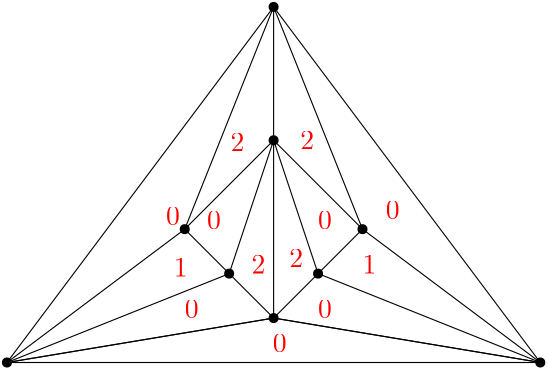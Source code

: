 <?xml version="1.0"?>
<!DOCTYPE ipe SYSTEM "ipe.dtd">
<ipe version="70206" creator="Ipe 7.2.6">
<info created="D:20170409215740" modified="D:20170518105919"/>
<ipestyle name="basic">
<symbol name="arrow/arc(spx)">
<path stroke="sym-stroke" fill="sym-stroke" pen="sym-pen">
0 0 m
-1 0.333 l
-1 -0.333 l
h
</path>
</symbol>
<symbol name="arrow/farc(spx)">
<path stroke="sym-stroke" fill="white" pen="sym-pen">
0 0 m
-1 0.333 l
-1 -0.333 l
h
</path>
</symbol>
<symbol name="arrow/ptarc(spx)">
<path stroke="sym-stroke" fill="sym-stroke" pen="sym-pen">
0 0 m
-1 0.333 l
-0.8 0 l
-1 -0.333 l
h
</path>
</symbol>
<symbol name="arrow/fptarc(spx)">
<path stroke="sym-stroke" fill="white" pen="sym-pen">
0 0 m
-1 0.333 l
-0.8 0 l
-1 -0.333 l
h
</path>
</symbol>
<symbol name="mark/circle(sx)" transformations="translations">
<path fill="sym-stroke">
0.6 0 0 0.6 0 0 e
0.4 0 0 0.4 0 0 e
</path>
</symbol>
<symbol name="mark/disk(sx)" transformations="translations">
<path fill="sym-stroke">
0.6 0 0 0.6 0 0 e
</path>
</symbol>
<symbol name="mark/fdisk(sfx)" transformations="translations">
<group>
<path fill="sym-fill">
0.5 0 0 0.5 0 0 e
</path>
<path fill="sym-stroke" fillrule="eofill">
0.6 0 0 0.6 0 0 e
0.4 0 0 0.4 0 0 e
</path>
</group>
</symbol>
<symbol name="mark/box(sx)" transformations="translations">
<path fill="sym-stroke" fillrule="eofill">
-0.6 -0.6 m
0.6 -0.6 l
0.6 0.6 l
-0.6 0.6 l
h
-0.4 -0.4 m
0.4 -0.4 l
0.4 0.4 l
-0.4 0.4 l
h
</path>
</symbol>
<symbol name="mark/square(sx)" transformations="translations">
<path fill="sym-stroke">
-0.6 -0.6 m
0.6 -0.6 l
0.6 0.6 l
-0.6 0.6 l
h
</path>
</symbol>
<symbol name="mark/fsquare(sfx)" transformations="translations">
<group>
<path fill="sym-fill">
-0.5 -0.5 m
0.5 -0.5 l
0.5 0.5 l
-0.5 0.5 l
h
</path>
<path fill="sym-stroke" fillrule="eofill">
-0.6 -0.6 m
0.6 -0.6 l
0.6 0.6 l
-0.6 0.6 l
h
-0.4 -0.4 m
0.4 -0.4 l
0.4 0.4 l
-0.4 0.4 l
h
</path>
</group>
</symbol>
<symbol name="mark/cross(sx)" transformations="translations">
<group>
<path fill="sym-stroke">
-0.43 -0.57 m
0.57 0.43 l
0.43 0.57 l
-0.57 -0.43 l
h
</path>
<path fill="sym-stroke">
-0.43 0.57 m
0.57 -0.43 l
0.43 -0.57 l
-0.57 0.43 l
h
</path>
</group>
</symbol>
<symbol name="arrow/fnormal(spx)">
<path stroke="sym-stroke" fill="white" pen="sym-pen">
0 0 m
-1 0.333 l
-1 -0.333 l
h
</path>
</symbol>
<symbol name="arrow/pointed(spx)">
<path stroke="sym-stroke" fill="sym-stroke" pen="sym-pen">
0 0 m
-1 0.333 l
-0.8 0 l
-1 -0.333 l
h
</path>
</symbol>
<symbol name="arrow/fpointed(spx)">
<path stroke="sym-stroke" fill="white" pen="sym-pen">
0 0 m
-1 0.333 l
-0.8 0 l
-1 -0.333 l
h
</path>
</symbol>
<symbol name="arrow/linear(spx)">
<path stroke="sym-stroke" pen="sym-pen">
-1 0.333 m
0 0 l
-1 -0.333 l
</path>
</symbol>
<symbol name="arrow/fdouble(spx)">
<path stroke="sym-stroke" fill="white" pen="sym-pen">
0 0 m
-1 0.333 l
-1 -0.333 l
h
-1 0 m
-2 0.333 l
-2 -0.333 l
h
</path>
</symbol>
<symbol name="arrow/double(spx)">
<path stroke="sym-stroke" fill="sym-stroke" pen="sym-pen">
0 0 m
-1 0.333 l
-1 -0.333 l
h
-1 0 m
-2 0.333 l
-2 -0.333 l
h
</path>
</symbol>
<pen name="heavier" value="0.8"/>
<pen name="fat" value="1.2"/>
<pen name="ultrafat" value="2"/>
<symbolsize name="large" value="5"/>
<symbolsize name="small" value="2"/>
<symbolsize name="tiny" value="1.1"/>
<arrowsize name="large" value="10"/>
<arrowsize name="small" value="5"/>
<arrowsize name="tiny" value="3"/>
<color name="red" value="1 0 0"/>
<color name="green" value="0 1 0"/>
<color name="blue" value="0 0 1"/>
<color name="yellow" value="1 1 0"/>
<color name="orange" value="1 0.647 0"/>
<color name="gold" value="1 0.843 0"/>
<color name="purple" value="0.627 0.125 0.941"/>
<color name="gray" value="0.745"/>
<color name="brown" value="0.647 0.165 0.165"/>
<color name="navy" value="0 0 0.502"/>
<color name="pink" value="1 0.753 0.796"/>
<color name="seagreen" value="0.18 0.545 0.341"/>
<color name="turquoise" value="0.251 0.878 0.816"/>
<color name="violet" value="0.933 0.51 0.933"/>
<color name="darkblue" value="0 0 0.545"/>
<color name="darkcyan" value="0 0.545 0.545"/>
<color name="darkgray" value="0.663"/>
<color name="darkgreen" value="0 0.392 0"/>
<color name="darkmagenta" value="0.545 0 0.545"/>
<color name="darkorange" value="1 0.549 0"/>
<color name="darkred" value="0.545 0 0"/>
<color name="lightblue" value="0.678 0.847 0.902"/>
<color name="lightcyan" value="0.878 1 1"/>
<color name="lightgray" value="0.827"/>
<color name="lightgreen" value="0.565 0.933 0.565"/>
<color name="lightyellow" value="1 1 0.878"/>
<dashstyle name="dashed" value="[4] 0"/>
<dashstyle name="dotted" value="[1 3] 0"/>
<dashstyle name="dash dotted" value="[4 2 1 2] 0"/>
<dashstyle name="dash dot dotted" value="[4 2 1 2 1 2] 0"/>
<textsize name="large" value="\large"/>
<textsize name="small" value="\small"/>
<textsize name="tiny" value="\tiny"/>
<textsize name="Large" value="\Large"/>
<textsize name="LARGE" value="\LARGE"/>
<textsize name="huge" value="\huge"/>
<textsize name="Huge" value="\Huge"/>
<textsize name="footnote" value="\footnotesize"/>
<textstyle name="center" begin="\begin{center}" end="\end{center}"/>
<textstyle name="itemize" begin="\begin{itemize}" end="\end{itemize}"/>
<textstyle name="item" begin="\begin{itemize}\item{}" end="\end{itemize}"/>
<gridsize name="4 pts" value="4"/>
<gridsize name="8 pts (~3 mm)" value="8"/>
<gridsize name="16 pts (~6 mm)" value="16"/>
<gridsize name="32 pts (~12 mm)" value="32"/>
<gridsize name="10 pts (~3.5 mm)" value="10"/>
<gridsize name="20 pts (~7 mm)" value="20"/>
<gridsize name="14 pts (~5 mm)" value="14"/>
<gridsize name="28 pts (~10 mm)" value="28"/>
<gridsize name="56 pts (~20 mm)" value="56"/>
<anglesize name="90 deg" value="90"/>
<anglesize name="60 deg" value="60"/>
<anglesize name="45 deg" value="45"/>
<anglesize name="30 deg" value="30"/>
<anglesize name="22.5 deg" value="22.5"/>
<opacity name="10%" value="0.1"/>
<opacity name="30%" value="0.3"/>
<opacity name="50%" value="0.5"/>
<opacity name="75%" value="0.75"/>
<tiling name="falling" angle="-60" step="4" width="1"/>
<tiling name="rising" angle="30" step="4" width="1"/>
</ipestyle>
<page>
<layer name="alpha"/>
<view layers="alpha" active="alpha"/>
<use layer="alpha" matrix="1 0 0 1 -16 0" name="mark/disk(sx)" pos="16 16" size="normal" stroke="black"/>
<use matrix="1 0 0 1 0 16" name="mark/disk(sx)" pos="96 128" size="normal" stroke="black"/>
<use matrix="1 0 0 1 32 0" name="mark/disk(sx)" pos="160 16" size="normal" stroke="black"/>
<use name="mark/disk(sx)" pos="96 96" size="normal" stroke="black"/>
<use matrix="1 0 0 1 -16 -16" name="mark/disk(sx)" pos="80 80" size="normal" stroke="black"/>
<use matrix="1 0 0 1 16 -16" name="mark/disk(sx)" pos="112 80" size="normal" stroke="black"/>
<use matrix="1 0 0 1 0 -16" name="mark/disk(sx)" pos="80 64" size="normal" stroke="black"/>
<use matrix="1 0 0 1 0 -16" name="mark/disk(sx)" pos="112 64" size="normal" stroke="black"/>
<use matrix="1 0 0 1 0 -16" name="mark/disk(sx)" pos="96 48" size="normal" stroke="black"/>
<path stroke="black">
96 144 m
0 16 l
</path>
<path stroke="black">
192 16 m
96 144 l
</path>
<path stroke="black">
96 144 m
96 96 l
</path>
<path stroke="black">
96 144 m
64 64 l
</path>
<path stroke="black">
96 144 m
128 64 l
</path>
<path stroke="black">
64 64 m
0 16 l
</path>
<path stroke="black">
0 16 m
96 32 l
</path>
<path stroke="black">
96 32 m
192 16 l
</path>
<path stroke="black">
192 16 m
128 64 l
</path>
<path stroke="black">
112 48 m
192 16 l
</path>
<path stroke="black">
80 48 m
0 16 l
</path>
<path stroke="black">
64 64 m
96 96 l
</path>
<path stroke="black">
96 96 m
128 64 l
</path>
<path stroke="black">
128 64 m
112 48 l
</path>
<path stroke="black">
80 48 m
64 64 l
</path>
<path stroke="black">
96 96 m
80 48 l
</path>
<path stroke="black">
96 96 m
112 48 l
</path>
<text transformations="translations" pos="64 32" stroke="red" type="label" width="4.981" height="6.42" depth="0" valign="baseline">0</text>
<text matrix="1 0 0 1 48 0" transformations="translations" pos="64 32" stroke="red" type="label" width="4.981" height="6.42" depth="0" valign="baseline">0</text>
<text matrix="1 0 0 1 72.4143 35.6678" transformations="translations" pos="64 32" stroke="red" type="label" width="4.981" height="6.42" depth="0" valign="baseline">0</text>
<text matrix="1 0 0 1 -6.74925 33.4596" transformations="translations" pos="64 32" stroke="red" type="label" width="4.981" height="6.42" depth="0" valign="baseline">0</text>
<text matrix="1 0 0 1 8 32" transformations="translations" pos="64 32" stroke="red" type="label" width="4.981" height="6.42" depth="0" valign="baseline">0</text>
<text matrix="1 0 0 1 48 32" transformations="translations" pos="64 32" stroke="red" type="label" width="4.981" height="6.42" depth="0" valign="baseline">0</text>
<text matrix="1 0 0 1 4.08893 6.95119" transformations="translations" pos="56 40" stroke="red" type="label" width="4.981" height="6.42" depth="0" valign="baseline">1</text>
<text transformations="translations" pos="128 48" stroke="red" type="label" width="4.981" height="6.42" depth="0" valign="baseline">1</text>
<text transformations="translations" pos="88 48" stroke="red" type="label" width="4.981" height="6.42" depth="0" valign="baseline">2</text>
<text matrix="1 0 0 1 -2.34814 -5.74443" transformations="translations" pos="104 56" stroke="red" type="label" width="4.981" height="6.42" depth="0" valign="baseline">2</text>
<text matrix="1 0 0 1 -7.50592 -3.92166" transformations="translations" pos="88 96" stroke="red" type="label" width="4.981" height="6.42" depth="0" valign="baseline">2</text>
<text matrix="1 0 0 1 17.5838 -3.24252" transformations="translations" pos="88 96" stroke="red" type="label" width="4.981" height="6.42" depth="0" valign="baseline">2</text>
<path stroke="black">
192 16 m
96 32 l
</path>
<path stroke="black">
96 32 m
0 16 l
</path>
<text matrix="1 0 0 1 31.6909 -12.2906" transformations="translations" pos="64 32" stroke="red" type="label" width="4.981" height="6.42" depth="0" valign="baseline">0</text>
<path stroke="black">
80 48 m
96 32 l
</path>
<path stroke="black">
96 32 m
112 48 l
</path>
<path stroke="black">
96 96 m
96 32 l
</path>
<path stroke="black">
192 16 m
0 16 l
</path>
</page>
</ipe>
